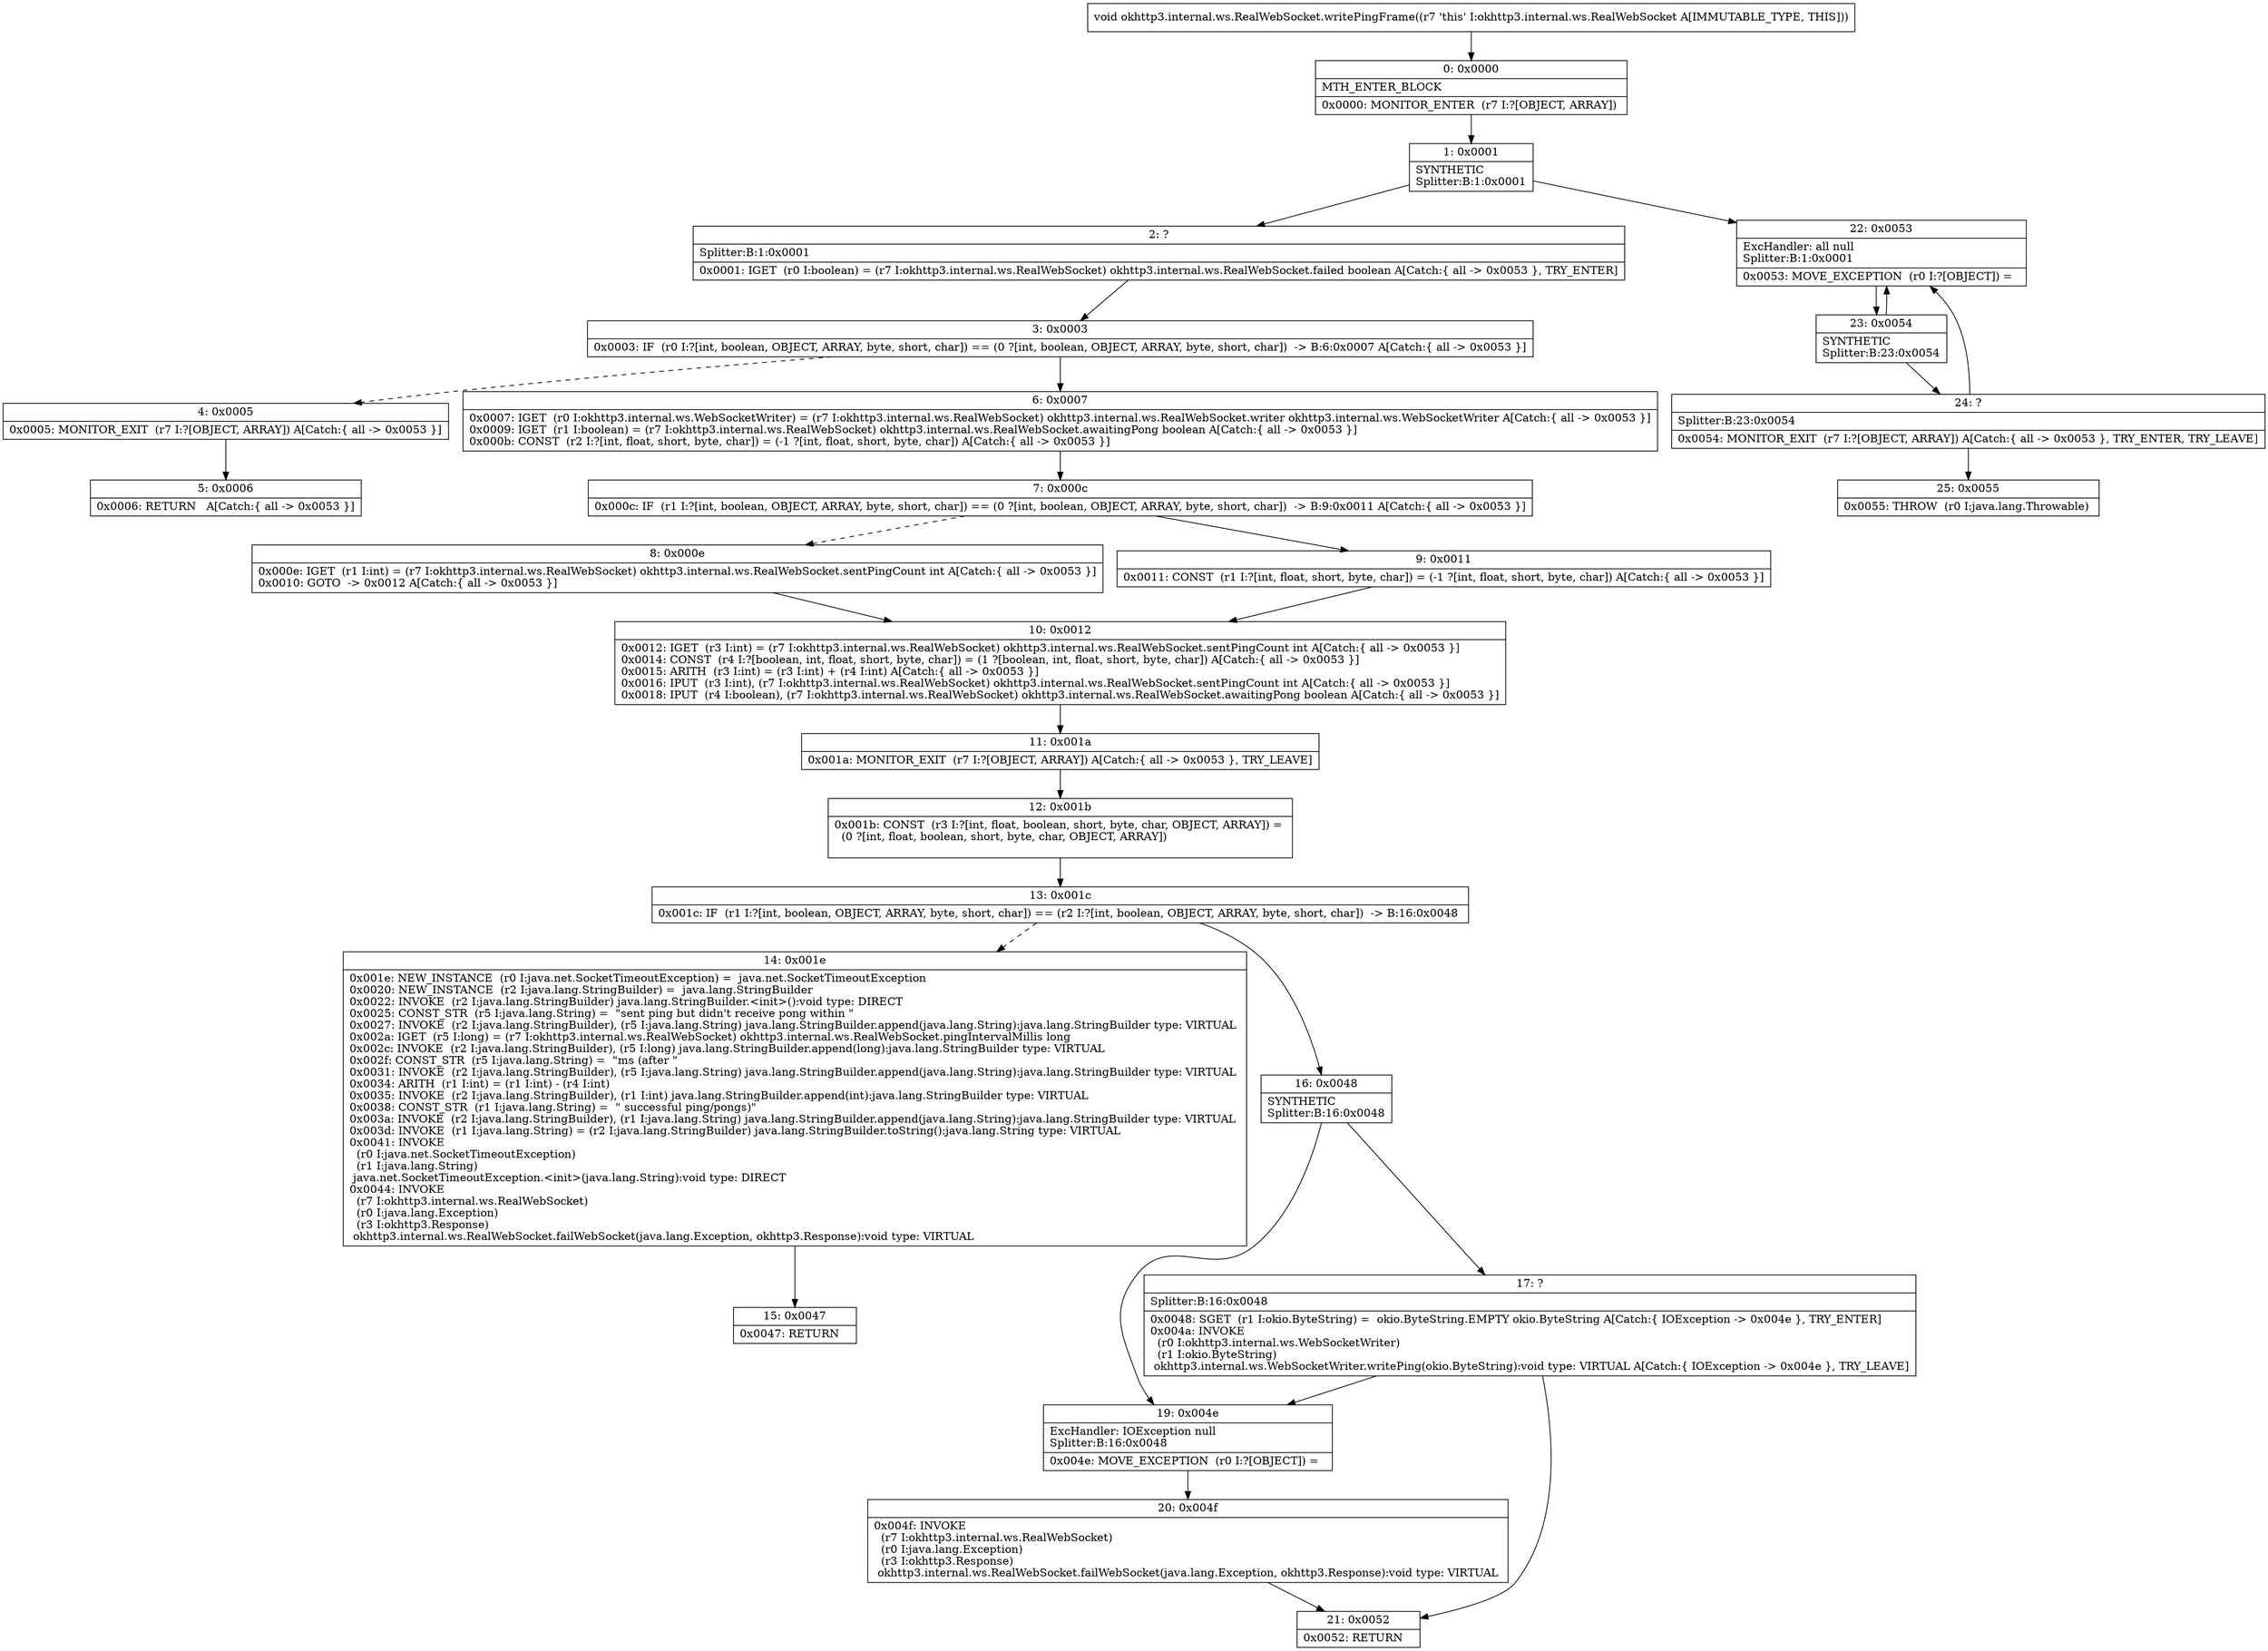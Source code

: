 digraph "CFG forokhttp3.internal.ws.RealWebSocket.writePingFrame()V" {
Node_0 [shape=record,label="{0\:\ 0x0000|MTH_ENTER_BLOCK\l|0x0000: MONITOR_ENTER  (r7 I:?[OBJECT, ARRAY]) \l}"];
Node_1 [shape=record,label="{1\:\ 0x0001|SYNTHETIC\lSplitter:B:1:0x0001\l}"];
Node_2 [shape=record,label="{2\:\ ?|Splitter:B:1:0x0001\l|0x0001: IGET  (r0 I:boolean) = (r7 I:okhttp3.internal.ws.RealWebSocket) okhttp3.internal.ws.RealWebSocket.failed boolean A[Catch:\{ all \-\> 0x0053 \}, TRY_ENTER]\l}"];
Node_3 [shape=record,label="{3\:\ 0x0003|0x0003: IF  (r0 I:?[int, boolean, OBJECT, ARRAY, byte, short, char]) == (0 ?[int, boolean, OBJECT, ARRAY, byte, short, char])  \-\> B:6:0x0007 A[Catch:\{ all \-\> 0x0053 \}]\l}"];
Node_4 [shape=record,label="{4\:\ 0x0005|0x0005: MONITOR_EXIT  (r7 I:?[OBJECT, ARRAY]) A[Catch:\{ all \-\> 0x0053 \}]\l}"];
Node_5 [shape=record,label="{5\:\ 0x0006|0x0006: RETURN   A[Catch:\{ all \-\> 0x0053 \}]\l}"];
Node_6 [shape=record,label="{6\:\ 0x0007|0x0007: IGET  (r0 I:okhttp3.internal.ws.WebSocketWriter) = (r7 I:okhttp3.internal.ws.RealWebSocket) okhttp3.internal.ws.RealWebSocket.writer okhttp3.internal.ws.WebSocketWriter A[Catch:\{ all \-\> 0x0053 \}]\l0x0009: IGET  (r1 I:boolean) = (r7 I:okhttp3.internal.ws.RealWebSocket) okhttp3.internal.ws.RealWebSocket.awaitingPong boolean A[Catch:\{ all \-\> 0x0053 \}]\l0x000b: CONST  (r2 I:?[int, float, short, byte, char]) = (\-1 ?[int, float, short, byte, char]) A[Catch:\{ all \-\> 0x0053 \}]\l}"];
Node_7 [shape=record,label="{7\:\ 0x000c|0x000c: IF  (r1 I:?[int, boolean, OBJECT, ARRAY, byte, short, char]) == (0 ?[int, boolean, OBJECT, ARRAY, byte, short, char])  \-\> B:9:0x0011 A[Catch:\{ all \-\> 0x0053 \}]\l}"];
Node_8 [shape=record,label="{8\:\ 0x000e|0x000e: IGET  (r1 I:int) = (r7 I:okhttp3.internal.ws.RealWebSocket) okhttp3.internal.ws.RealWebSocket.sentPingCount int A[Catch:\{ all \-\> 0x0053 \}]\l0x0010: GOTO  \-\> 0x0012 A[Catch:\{ all \-\> 0x0053 \}]\l}"];
Node_9 [shape=record,label="{9\:\ 0x0011|0x0011: CONST  (r1 I:?[int, float, short, byte, char]) = (\-1 ?[int, float, short, byte, char]) A[Catch:\{ all \-\> 0x0053 \}]\l}"];
Node_10 [shape=record,label="{10\:\ 0x0012|0x0012: IGET  (r3 I:int) = (r7 I:okhttp3.internal.ws.RealWebSocket) okhttp3.internal.ws.RealWebSocket.sentPingCount int A[Catch:\{ all \-\> 0x0053 \}]\l0x0014: CONST  (r4 I:?[boolean, int, float, short, byte, char]) = (1 ?[boolean, int, float, short, byte, char]) A[Catch:\{ all \-\> 0x0053 \}]\l0x0015: ARITH  (r3 I:int) = (r3 I:int) + (r4 I:int) A[Catch:\{ all \-\> 0x0053 \}]\l0x0016: IPUT  (r3 I:int), (r7 I:okhttp3.internal.ws.RealWebSocket) okhttp3.internal.ws.RealWebSocket.sentPingCount int A[Catch:\{ all \-\> 0x0053 \}]\l0x0018: IPUT  (r4 I:boolean), (r7 I:okhttp3.internal.ws.RealWebSocket) okhttp3.internal.ws.RealWebSocket.awaitingPong boolean A[Catch:\{ all \-\> 0x0053 \}]\l}"];
Node_11 [shape=record,label="{11\:\ 0x001a|0x001a: MONITOR_EXIT  (r7 I:?[OBJECT, ARRAY]) A[Catch:\{ all \-\> 0x0053 \}, TRY_LEAVE]\l}"];
Node_12 [shape=record,label="{12\:\ 0x001b|0x001b: CONST  (r3 I:?[int, float, boolean, short, byte, char, OBJECT, ARRAY]) = \l  (0 ?[int, float, boolean, short, byte, char, OBJECT, ARRAY])\l \l}"];
Node_13 [shape=record,label="{13\:\ 0x001c|0x001c: IF  (r1 I:?[int, boolean, OBJECT, ARRAY, byte, short, char]) == (r2 I:?[int, boolean, OBJECT, ARRAY, byte, short, char])  \-\> B:16:0x0048 \l}"];
Node_14 [shape=record,label="{14\:\ 0x001e|0x001e: NEW_INSTANCE  (r0 I:java.net.SocketTimeoutException) =  java.net.SocketTimeoutException \l0x0020: NEW_INSTANCE  (r2 I:java.lang.StringBuilder) =  java.lang.StringBuilder \l0x0022: INVOKE  (r2 I:java.lang.StringBuilder) java.lang.StringBuilder.\<init\>():void type: DIRECT \l0x0025: CONST_STR  (r5 I:java.lang.String) =  \"sent ping but didn't receive pong within \" \l0x0027: INVOKE  (r2 I:java.lang.StringBuilder), (r5 I:java.lang.String) java.lang.StringBuilder.append(java.lang.String):java.lang.StringBuilder type: VIRTUAL \l0x002a: IGET  (r5 I:long) = (r7 I:okhttp3.internal.ws.RealWebSocket) okhttp3.internal.ws.RealWebSocket.pingIntervalMillis long \l0x002c: INVOKE  (r2 I:java.lang.StringBuilder), (r5 I:long) java.lang.StringBuilder.append(long):java.lang.StringBuilder type: VIRTUAL \l0x002f: CONST_STR  (r5 I:java.lang.String) =  \"ms (after \" \l0x0031: INVOKE  (r2 I:java.lang.StringBuilder), (r5 I:java.lang.String) java.lang.StringBuilder.append(java.lang.String):java.lang.StringBuilder type: VIRTUAL \l0x0034: ARITH  (r1 I:int) = (r1 I:int) \- (r4 I:int) \l0x0035: INVOKE  (r2 I:java.lang.StringBuilder), (r1 I:int) java.lang.StringBuilder.append(int):java.lang.StringBuilder type: VIRTUAL \l0x0038: CONST_STR  (r1 I:java.lang.String) =  \" successful ping\/pongs)\" \l0x003a: INVOKE  (r2 I:java.lang.StringBuilder), (r1 I:java.lang.String) java.lang.StringBuilder.append(java.lang.String):java.lang.StringBuilder type: VIRTUAL \l0x003d: INVOKE  (r1 I:java.lang.String) = (r2 I:java.lang.StringBuilder) java.lang.StringBuilder.toString():java.lang.String type: VIRTUAL \l0x0041: INVOKE  \l  (r0 I:java.net.SocketTimeoutException)\l  (r1 I:java.lang.String)\l java.net.SocketTimeoutException.\<init\>(java.lang.String):void type: DIRECT \l0x0044: INVOKE  \l  (r7 I:okhttp3.internal.ws.RealWebSocket)\l  (r0 I:java.lang.Exception)\l  (r3 I:okhttp3.Response)\l okhttp3.internal.ws.RealWebSocket.failWebSocket(java.lang.Exception, okhttp3.Response):void type: VIRTUAL \l}"];
Node_15 [shape=record,label="{15\:\ 0x0047|0x0047: RETURN   \l}"];
Node_16 [shape=record,label="{16\:\ 0x0048|SYNTHETIC\lSplitter:B:16:0x0048\l}"];
Node_17 [shape=record,label="{17\:\ ?|Splitter:B:16:0x0048\l|0x0048: SGET  (r1 I:okio.ByteString) =  okio.ByteString.EMPTY okio.ByteString A[Catch:\{ IOException \-\> 0x004e \}, TRY_ENTER]\l0x004a: INVOKE  \l  (r0 I:okhttp3.internal.ws.WebSocketWriter)\l  (r1 I:okio.ByteString)\l okhttp3.internal.ws.WebSocketWriter.writePing(okio.ByteString):void type: VIRTUAL A[Catch:\{ IOException \-\> 0x004e \}, TRY_LEAVE]\l}"];
Node_19 [shape=record,label="{19\:\ 0x004e|ExcHandler: IOException null\lSplitter:B:16:0x0048\l|0x004e: MOVE_EXCEPTION  (r0 I:?[OBJECT]) =  \l}"];
Node_20 [shape=record,label="{20\:\ 0x004f|0x004f: INVOKE  \l  (r7 I:okhttp3.internal.ws.RealWebSocket)\l  (r0 I:java.lang.Exception)\l  (r3 I:okhttp3.Response)\l okhttp3.internal.ws.RealWebSocket.failWebSocket(java.lang.Exception, okhttp3.Response):void type: VIRTUAL \l}"];
Node_21 [shape=record,label="{21\:\ 0x0052|0x0052: RETURN   \l}"];
Node_22 [shape=record,label="{22\:\ 0x0053|ExcHandler: all null\lSplitter:B:1:0x0001\l|0x0053: MOVE_EXCEPTION  (r0 I:?[OBJECT]) =  \l}"];
Node_23 [shape=record,label="{23\:\ 0x0054|SYNTHETIC\lSplitter:B:23:0x0054\l}"];
Node_24 [shape=record,label="{24\:\ ?|Splitter:B:23:0x0054\l|0x0054: MONITOR_EXIT  (r7 I:?[OBJECT, ARRAY]) A[Catch:\{ all \-\> 0x0053 \}, TRY_ENTER, TRY_LEAVE]\l}"];
Node_25 [shape=record,label="{25\:\ 0x0055|0x0055: THROW  (r0 I:java.lang.Throwable) \l}"];
MethodNode[shape=record,label="{void okhttp3.internal.ws.RealWebSocket.writePingFrame((r7 'this' I:okhttp3.internal.ws.RealWebSocket A[IMMUTABLE_TYPE, THIS])) }"];
MethodNode -> Node_0;
Node_0 -> Node_1;
Node_1 -> Node_2;
Node_1 -> Node_22;
Node_2 -> Node_3;
Node_3 -> Node_4[style=dashed];
Node_3 -> Node_6;
Node_4 -> Node_5;
Node_6 -> Node_7;
Node_7 -> Node_8[style=dashed];
Node_7 -> Node_9;
Node_8 -> Node_10;
Node_9 -> Node_10;
Node_10 -> Node_11;
Node_11 -> Node_12;
Node_12 -> Node_13;
Node_13 -> Node_14[style=dashed];
Node_13 -> Node_16;
Node_14 -> Node_15;
Node_16 -> Node_17;
Node_16 -> Node_19;
Node_17 -> Node_19;
Node_17 -> Node_21;
Node_19 -> Node_20;
Node_20 -> Node_21;
Node_22 -> Node_23;
Node_23 -> Node_24;
Node_23 -> Node_22;
Node_24 -> Node_25;
Node_24 -> Node_22;
}


